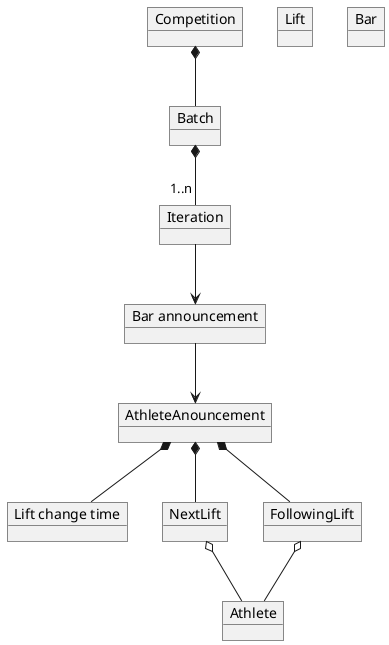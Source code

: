 @startuml
'https://plantuml.com/object-diagram

object Competition
object Batch
object Iteration
object Lift
object Athlete
object Bar
object "Bar announcement" as BarAnnouncement
object "Lift change time" as LiftChangeTime

object AthleteAnouncement
object NextLift
object FollowingLift

AthleteAnouncement *-- NextLift
AthleteAnouncement *-- FollowingLift
NextLift o-- Athlete
FollowingLift o-- Athlete


Competition *-- Batch
Batch *-- "1..n" Iteration
Iteration --> BarAnnouncement
BarAnnouncement --> AthleteAnouncement
AthleteAnouncement *-- LiftChangeTime


@enduml
